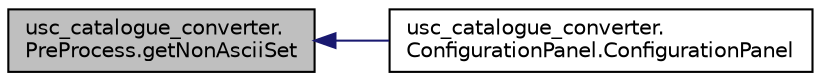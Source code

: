 digraph "usc_catalogue_converter.PreProcess.getNonAsciiSet"
{
  edge [fontname="Helvetica",fontsize="10",labelfontname="Helvetica",labelfontsize="10"];
  node [fontname="Helvetica",fontsize="10",shape=record];
  rankdir="LR";
  Node9 [label="usc_catalogue_converter.\lPreProcess.getNonAsciiSet",height=0.2,width=0.4,color="black", fillcolor="grey75", style="filled", fontcolor="black"];
  Node9 -> Node10 [dir="back",color="midnightblue",fontsize="10",style="solid",fontname="Helvetica"];
  Node10 [label="usc_catalogue_converter.\lConfigurationPanel.ConfigurationPanel",height=0.2,width=0.4,color="black", fillcolor="white", style="filled",URL="$d5/d48/classusc__catalogue__converter_1_1_configuration_panel.html#afd725060a6e983879cd662fa74895243"];
}
